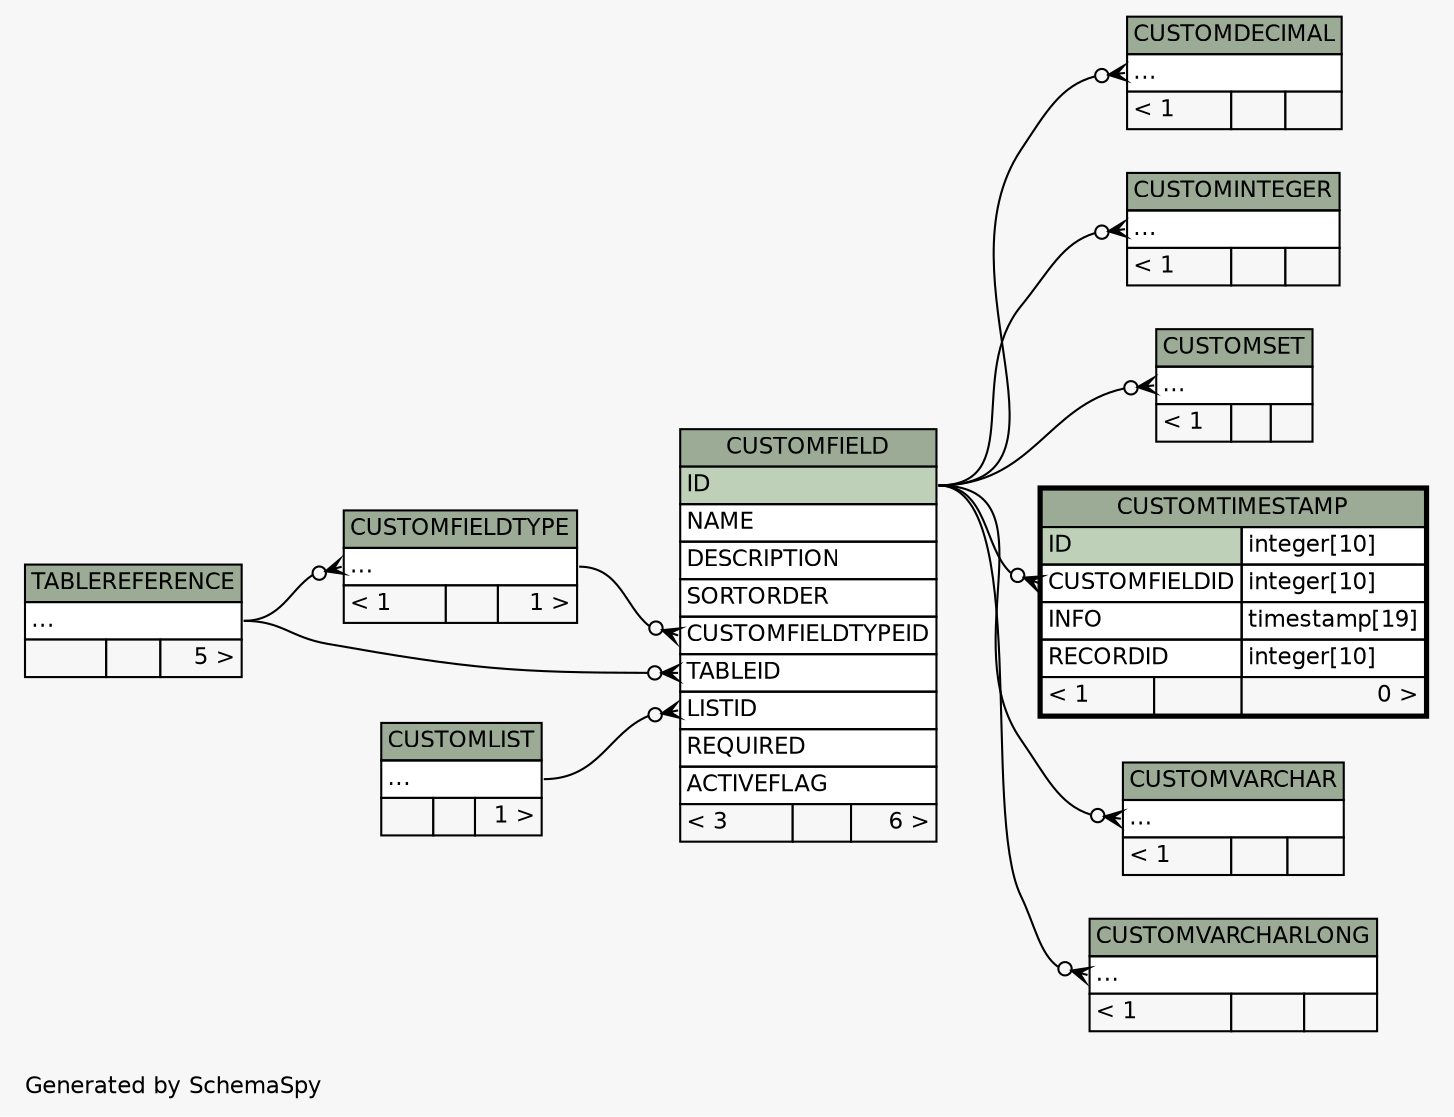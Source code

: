 // dot 2.26.3 on Linux 3.5.0-34-generic
// SchemaSpy rev 590
digraph "twoDegreesRelationshipsDiagram" {
  graph [
    rankdir="RL"
    bgcolor="#f7f7f7"
    label="\nGenerated by SchemaSpy"
    labeljust="l"
    nodesep="0.18"
    ranksep="0.46"
    fontname="Helvetica"
    fontsize="11"
  ];
  node [
    fontname="Helvetica"
    fontsize="11"
    shape="plaintext"
  ];
  edge [
    arrowsize="0.8"
  ];
  "CUSTOMDECIMAL":"elipses":w -> "CUSTOMFIELD":"ID":e [arrowhead=none dir=back arrowtail=crowodot];
  "CUSTOMFIELD":"CUSTOMFIELDTYPEID":w -> "CUSTOMFIELDTYPE":"elipses":e [arrowhead=none dir=back arrowtail=crowodot];
  "CUSTOMFIELD":"LISTID":w -> "CUSTOMLIST":"elipses":e [arrowhead=none dir=back arrowtail=crowodot];
  "CUSTOMFIELD":"TABLEID":w -> "TABLEREFERENCE":"elipses":e [arrowhead=none dir=back arrowtail=crowodot];
  "CUSTOMFIELDTYPE":"elipses":w -> "TABLEREFERENCE":"elipses":e [arrowhead=none dir=back arrowtail=crowodot];
  "CUSTOMINTEGER":"elipses":w -> "CUSTOMFIELD":"ID":e [arrowhead=none dir=back arrowtail=crowodot];
  "CUSTOMSET":"elipses":w -> "CUSTOMFIELD":"ID":e [arrowhead=none dir=back arrowtail=crowodot];
  "CUSTOMTIMESTAMP":"CUSTOMFIELDID":w -> "CUSTOMFIELD":"ID":e [arrowhead=none dir=back arrowtail=crowodot];
  "CUSTOMVARCHAR":"elipses":w -> "CUSTOMFIELD":"ID":e [arrowhead=none dir=back arrowtail=crowodot];
  "CUSTOMVARCHARLONG":"elipses":w -> "CUSTOMFIELD":"ID":e [arrowhead=none dir=back arrowtail=crowodot];
  "CUSTOMDECIMAL" [
    label=<
    <TABLE BORDER="0" CELLBORDER="1" CELLSPACING="0" BGCOLOR="#ffffff">
      <TR><TD COLSPAN="3" BGCOLOR="#9bab96" ALIGN="CENTER">CUSTOMDECIMAL</TD></TR>
      <TR><TD PORT="elipses" COLSPAN="3" ALIGN="LEFT">...</TD></TR>
      <TR><TD ALIGN="LEFT" BGCOLOR="#f7f7f7">&lt; 1</TD><TD ALIGN="RIGHT" BGCOLOR="#f7f7f7">  </TD><TD ALIGN="RIGHT" BGCOLOR="#f7f7f7">  </TD></TR>
    </TABLE>>
    URL="CUSTOMDECIMAL.html"
    tooltip="CUSTOMDECIMAL"
  ];
  "CUSTOMFIELD" [
    label=<
    <TABLE BORDER="0" CELLBORDER="1" CELLSPACING="0" BGCOLOR="#ffffff">
      <TR><TD COLSPAN="3" BGCOLOR="#9bab96" ALIGN="CENTER">CUSTOMFIELD</TD></TR>
      <TR><TD PORT="ID" COLSPAN="3" BGCOLOR="#bed1b8" ALIGN="LEFT">ID</TD></TR>
      <TR><TD PORT="NAME" COLSPAN="3" ALIGN="LEFT">NAME</TD></TR>
      <TR><TD PORT="DESCRIPTION" COLSPAN="3" ALIGN="LEFT">DESCRIPTION</TD></TR>
      <TR><TD PORT="SORTORDER" COLSPAN="3" ALIGN="LEFT">SORTORDER</TD></TR>
      <TR><TD PORT="CUSTOMFIELDTYPEID" COLSPAN="3" ALIGN="LEFT">CUSTOMFIELDTYPEID</TD></TR>
      <TR><TD PORT="TABLEID" COLSPAN="3" ALIGN="LEFT">TABLEID</TD></TR>
      <TR><TD PORT="LISTID" COLSPAN="3" ALIGN="LEFT">LISTID</TD></TR>
      <TR><TD PORT="REQUIRED" COLSPAN="3" ALIGN="LEFT">REQUIRED</TD></TR>
      <TR><TD PORT="ACTIVEFLAG" COLSPAN="3" ALIGN="LEFT">ACTIVEFLAG</TD></TR>
      <TR><TD ALIGN="LEFT" BGCOLOR="#f7f7f7">&lt; 3</TD><TD ALIGN="RIGHT" BGCOLOR="#f7f7f7">  </TD><TD ALIGN="RIGHT" BGCOLOR="#f7f7f7">6 &gt;</TD></TR>
    </TABLE>>
    URL="CUSTOMFIELD.html"
    tooltip="CUSTOMFIELD"
  ];
  "CUSTOMFIELDTYPE" [
    label=<
    <TABLE BORDER="0" CELLBORDER="1" CELLSPACING="0" BGCOLOR="#ffffff">
      <TR><TD COLSPAN="3" BGCOLOR="#9bab96" ALIGN="CENTER">CUSTOMFIELDTYPE</TD></TR>
      <TR><TD PORT="elipses" COLSPAN="3" ALIGN="LEFT">...</TD></TR>
      <TR><TD ALIGN="LEFT" BGCOLOR="#f7f7f7">&lt; 1</TD><TD ALIGN="RIGHT" BGCOLOR="#f7f7f7">  </TD><TD ALIGN="RIGHT" BGCOLOR="#f7f7f7">1 &gt;</TD></TR>
    </TABLE>>
    URL="CUSTOMFIELDTYPE.html"
    tooltip="CUSTOMFIELDTYPE"
  ];
  "CUSTOMINTEGER" [
    label=<
    <TABLE BORDER="0" CELLBORDER="1" CELLSPACING="0" BGCOLOR="#ffffff">
      <TR><TD COLSPAN="3" BGCOLOR="#9bab96" ALIGN="CENTER">CUSTOMINTEGER</TD></TR>
      <TR><TD PORT="elipses" COLSPAN="3" ALIGN="LEFT">...</TD></TR>
      <TR><TD ALIGN="LEFT" BGCOLOR="#f7f7f7">&lt; 1</TD><TD ALIGN="RIGHT" BGCOLOR="#f7f7f7">  </TD><TD ALIGN="RIGHT" BGCOLOR="#f7f7f7">  </TD></TR>
    </TABLE>>
    URL="CUSTOMINTEGER.html"
    tooltip="CUSTOMINTEGER"
  ];
  "CUSTOMLIST" [
    label=<
    <TABLE BORDER="0" CELLBORDER="1" CELLSPACING="0" BGCOLOR="#ffffff">
      <TR><TD COLSPAN="3" BGCOLOR="#9bab96" ALIGN="CENTER">CUSTOMLIST</TD></TR>
      <TR><TD PORT="elipses" COLSPAN="3" ALIGN="LEFT">...</TD></TR>
      <TR><TD ALIGN="LEFT" BGCOLOR="#f7f7f7">  </TD><TD ALIGN="RIGHT" BGCOLOR="#f7f7f7">  </TD><TD ALIGN="RIGHT" BGCOLOR="#f7f7f7">1 &gt;</TD></TR>
    </TABLE>>
    URL="CUSTOMLIST.html"
    tooltip="CUSTOMLIST"
  ];
  "CUSTOMSET" [
    label=<
    <TABLE BORDER="0" CELLBORDER="1" CELLSPACING="0" BGCOLOR="#ffffff">
      <TR><TD COLSPAN="3" BGCOLOR="#9bab96" ALIGN="CENTER">CUSTOMSET</TD></TR>
      <TR><TD PORT="elipses" COLSPAN="3" ALIGN="LEFT">...</TD></TR>
      <TR><TD ALIGN="LEFT" BGCOLOR="#f7f7f7">&lt; 1</TD><TD ALIGN="RIGHT" BGCOLOR="#f7f7f7">  </TD><TD ALIGN="RIGHT" BGCOLOR="#f7f7f7">  </TD></TR>
    </TABLE>>
    URL="CUSTOMSET.html"
    tooltip="CUSTOMSET"
  ];
  "CUSTOMTIMESTAMP" [
    label=<
    <TABLE BORDER="2" CELLBORDER="1" CELLSPACING="0" BGCOLOR="#ffffff">
      <TR><TD COLSPAN="3" BGCOLOR="#9bab96" ALIGN="CENTER">CUSTOMTIMESTAMP</TD></TR>
      <TR><TD PORT="ID" COLSPAN="2" BGCOLOR="#bed1b8" ALIGN="LEFT">ID</TD><TD PORT="ID.type" ALIGN="LEFT">integer[10]</TD></TR>
      <TR><TD PORT="CUSTOMFIELDID" COLSPAN="2" ALIGN="LEFT">CUSTOMFIELDID</TD><TD PORT="CUSTOMFIELDID.type" ALIGN="LEFT">integer[10]</TD></TR>
      <TR><TD PORT="INFO" COLSPAN="2" ALIGN="LEFT">INFO</TD><TD PORT="INFO.type" ALIGN="LEFT">timestamp[19]</TD></TR>
      <TR><TD PORT="RECORDID" COLSPAN="2" ALIGN="LEFT">RECORDID</TD><TD PORT="RECORDID.type" ALIGN="LEFT">integer[10]</TD></TR>
      <TR><TD ALIGN="LEFT" BGCOLOR="#f7f7f7">&lt; 1</TD><TD ALIGN="RIGHT" BGCOLOR="#f7f7f7">  </TD><TD ALIGN="RIGHT" BGCOLOR="#f7f7f7">0 &gt;</TD></TR>
    </TABLE>>
    URL="CUSTOMTIMESTAMP.html"
    tooltip="CUSTOMTIMESTAMP"
  ];
  "CUSTOMVARCHAR" [
    label=<
    <TABLE BORDER="0" CELLBORDER="1" CELLSPACING="0" BGCOLOR="#ffffff">
      <TR><TD COLSPAN="3" BGCOLOR="#9bab96" ALIGN="CENTER">CUSTOMVARCHAR</TD></TR>
      <TR><TD PORT="elipses" COLSPAN="3" ALIGN="LEFT">...</TD></TR>
      <TR><TD ALIGN="LEFT" BGCOLOR="#f7f7f7">&lt; 1</TD><TD ALIGN="RIGHT" BGCOLOR="#f7f7f7">  </TD><TD ALIGN="RIGHT" BGCOLOR="#f7f7f7">  </TD></TR>
    </TABLE>>
    URL="CUSTOMVARCHAR.html"
    tooltip="CUSTOMVARCHAR"
  ];
  "CUSTOMVARCHARLONG" [
    label=<
    <TABLE BORDER="0" CELLBORDER="1" CELLSPACING="0" BGCOLOR="#ffffff">
      <TR><TD COLSPAN="3" BGCOLOR="#9bab96" ALIGN="CENTER">CUSTOMVARCHARLONG</TD></TR>
      <TR><TD PORT="elipses" COLSPAN="3" ALIGN="LEFT">...</TD></TR>
      <TR><TD ALIGN="LEFT" BGCOLOR="#f7f7f7">&lt; 1</TD><TD ALIGN="RIGHT" BGCOLOR="#f7f7f7">  </TD><TD ALIGN="RIGHT" BGCOLOR="#f7f7f7">  </TD></TR>
    </TABLE>>
    URL="CUSTOMVARCHARLONG.html"
    tooltip="CUSTOMVARCHARLONG"
  ];
  "TABLEREFERENCE" [
    label=<
    <TABLE BORDER="0" CELLBORDER="1" CELLSPACING="0" BGCOLOR="#ffffff">
      <TR><TD COLSPAN="3" BGCOLOR="#9bab96" ALIGN="CENTER">TABLEREFERENCE</TD></TR>
      <TR><TD PORT="elipses" COLSPAN="3" ALIGN="LEFT">...</TD></TR>
      <TR><TD ALIGN="LEFT" BGCOLOR="#f7f7f7">  </TD><TD ALIGN="RIGHT" BGCOLOR="#f7f7f7">  </TD><TD ALIGN="RIGHT" BGCOLOR="#f7f7f7">5 &gt;</TD></TR>
    </TABLE>>
    URL="TABLEREFERENCE.html"
    tooltip="TABLEREFERENCE"
  ];
}
